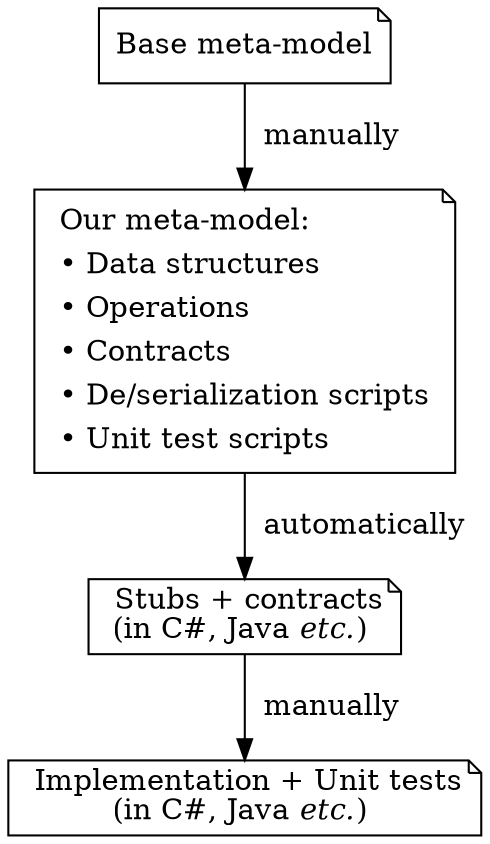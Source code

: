 digraph G {
    base_meta_model [label="Base meta-model", shape=note];

    our_meta_model [
        shape=box,
        label=<
        <table border="0">
            <tr><td align="left">Our meta-model:</td></tr>
            <tr><td align="left">• Data structures</td></tr>
            <tr><td align="left">• Operations</td></tr>
            <tr><td align="left">• Contracts</td></tr>
            <tr><td align="left">• De/serialization scripts</td></tr>
            <tr><td align="left">• Unit test scripts</td></tr>
        </table> >,
        shape=note];

    stubs [label=< Stubs + contracts<br/>(in C#, Java <i>etc.</i>) >, shape=note];
    implementation [label=< Implementation + Unit tests<br/>(in C#, Java <i>etc.</i>) >, shape=note];

    base_meta_model -> our_meta_model [label="  manually"];
    our_meta_model -> stubs [label="  automatically"];
    stubs -> implementation [label="  manually"];
}
